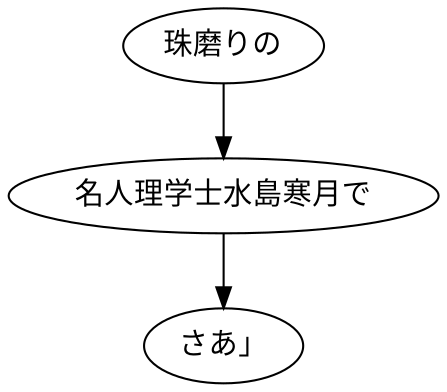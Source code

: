digraph graph8458 {
	node0 [label="珠磨りの"];
	node1 [label="名人理学士水島寒月で"];
	node2 [label="さあ」"];
	node0 -> node1;
	node1 -> node2;
}
